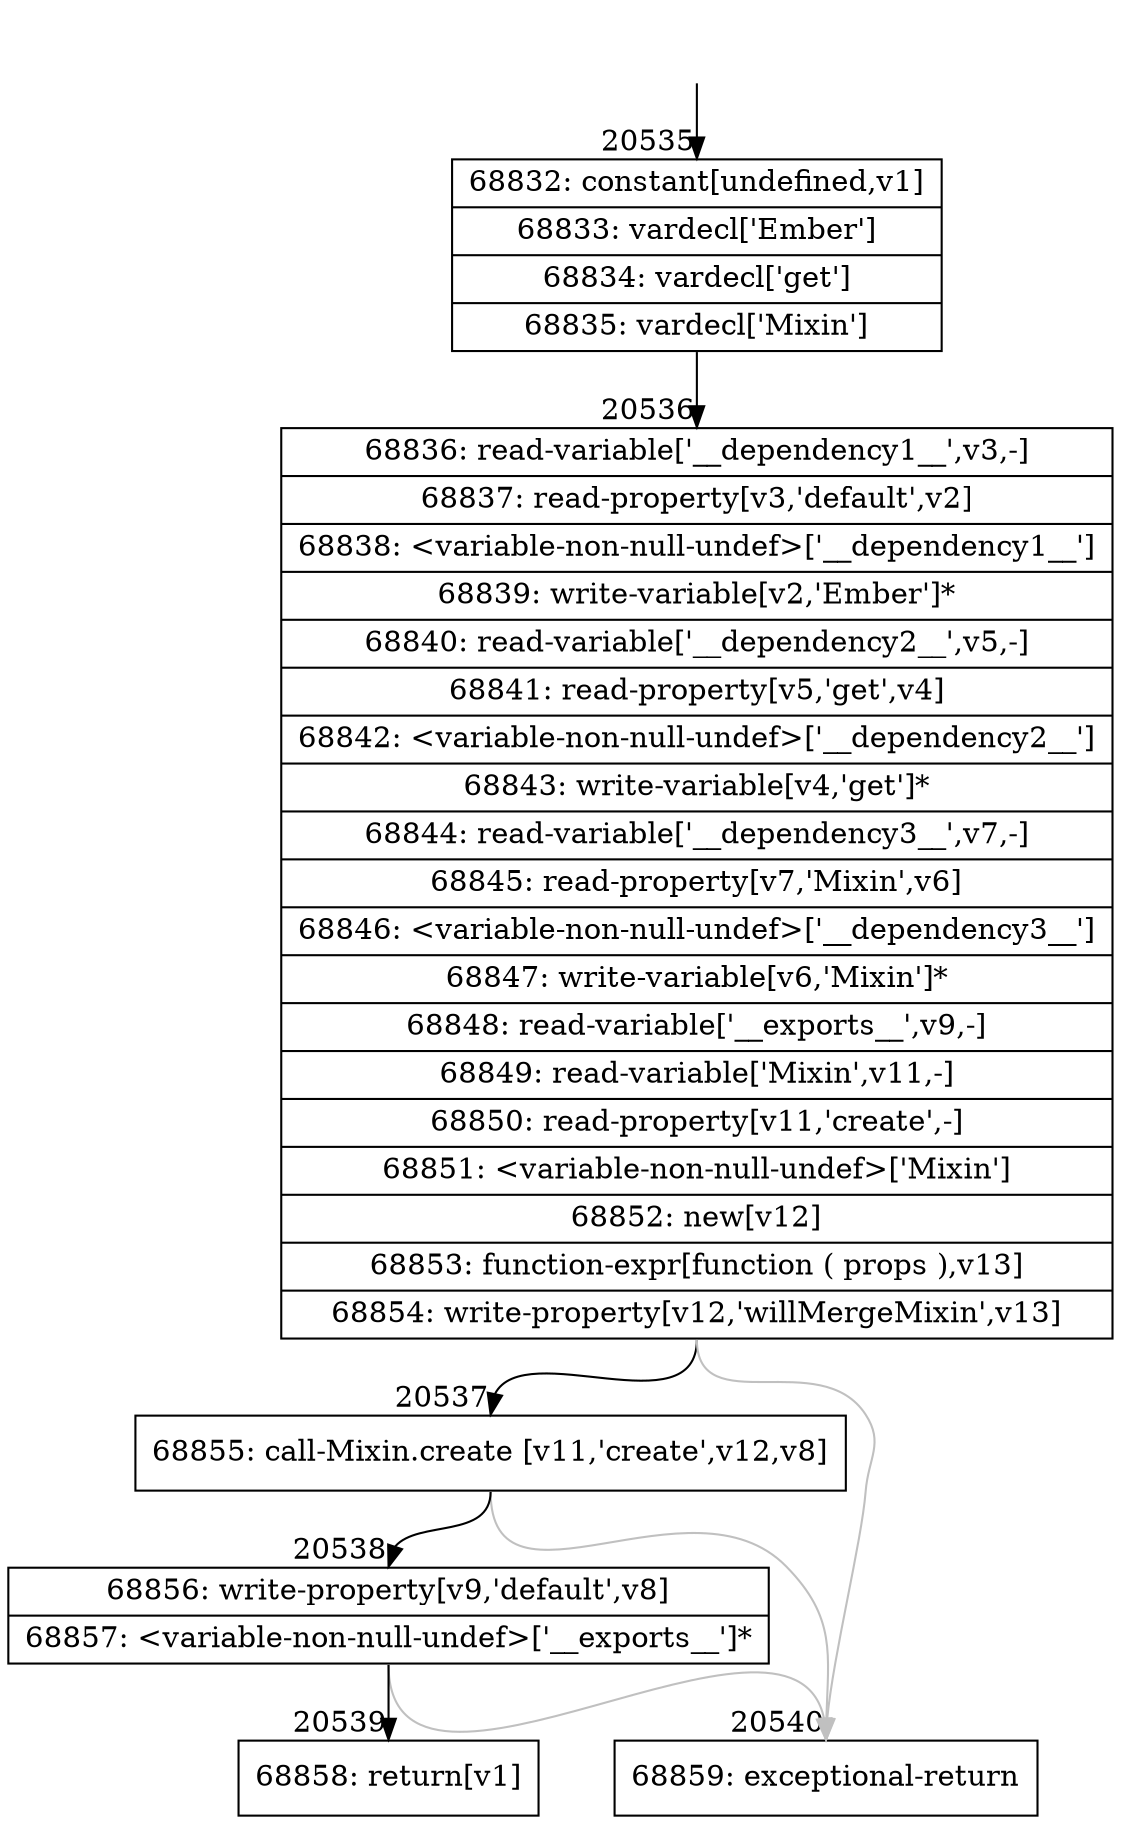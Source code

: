 digraph {
rankdir="TD"
BB_entry1793[shape=none,label=""];
BB_entry1793 -> BB20535 [tailport=s, headport=n, headlabel="    20535"]
BB20535 [shape=record label="{68832: constant[undefined,v1]|68833: vardecl['Ember']|68834: vardecl['get']|68835: vardecl['Mixin']}" ] 
BB20535 -> BB20536 [tailport=s, headport=n, headlabel="      20536"]
BB20536 [shape=record label="{68836: read-variable['__dependency1__',v3,-]|68837: read-property[v3,'default',v2]|68838: \<variable-non-null-undef\>['__dependency1__']|68839: write-variable[v2,'Ember']*|68840: read-variable['__dependency2__',v5,-]|68841: read-property[v5,'get',v4]|68842: \<variable-non-null-undef\>['__dependency2__']|68843: write-variable[v4,'get']*|68844: read-variable['__dependency3__',v7,-]|68845: read-property[v7,'Mixin',v6]|68846: \<variable-non-null-undef\>['__dependency3__']|68847: write-variable[v6,'Mixin']*|68848: read-variable['__exports__',v9,-]|68849: read-variable['Mixin',v11,-]|68850: read-property[v11,'create',-]|68851: \<variable-non-null-undef\>['Mixin']|68852: new[v12]|68853: function-expr[function ( props ),v13]|68854: write-property[v12,'willMergeMixin',v13]}" ] 
BB20536 -> BB20537 [tailport=s, headport=n, headlabel="      20537"]
BB20536 -> BB20540 [tailport=s, headport=n, color=gray, headlabel="      20540"]
BB20537 [shape=record label="{68855: call-Mixin.create [v11,'create',v12,v8]}" ] 
BB20537 -> BB20538 [tailport=s, headport=n, headlabel="      20538"]
BB20537 -> BB20540 [tailport=s, headport=n, color=gray]
BB20538 [shape=record label="{68856: write-property[v9,'default',v8]|68857: \<variable-non-null-undef\>['__exports__']*}" ] 
BB20538 -> BB20539 [tailport=s, headport=n, headlabel="      20539"]
BB20538 -> BB20540 [tailport=s, headport=n, color=gray]
BB20539 [shape=record label="{68858: return[v1]}" ] 
BB20540 [shape=record label="{68859: exceptional-return}" ] 
//#$~ 38540
}
